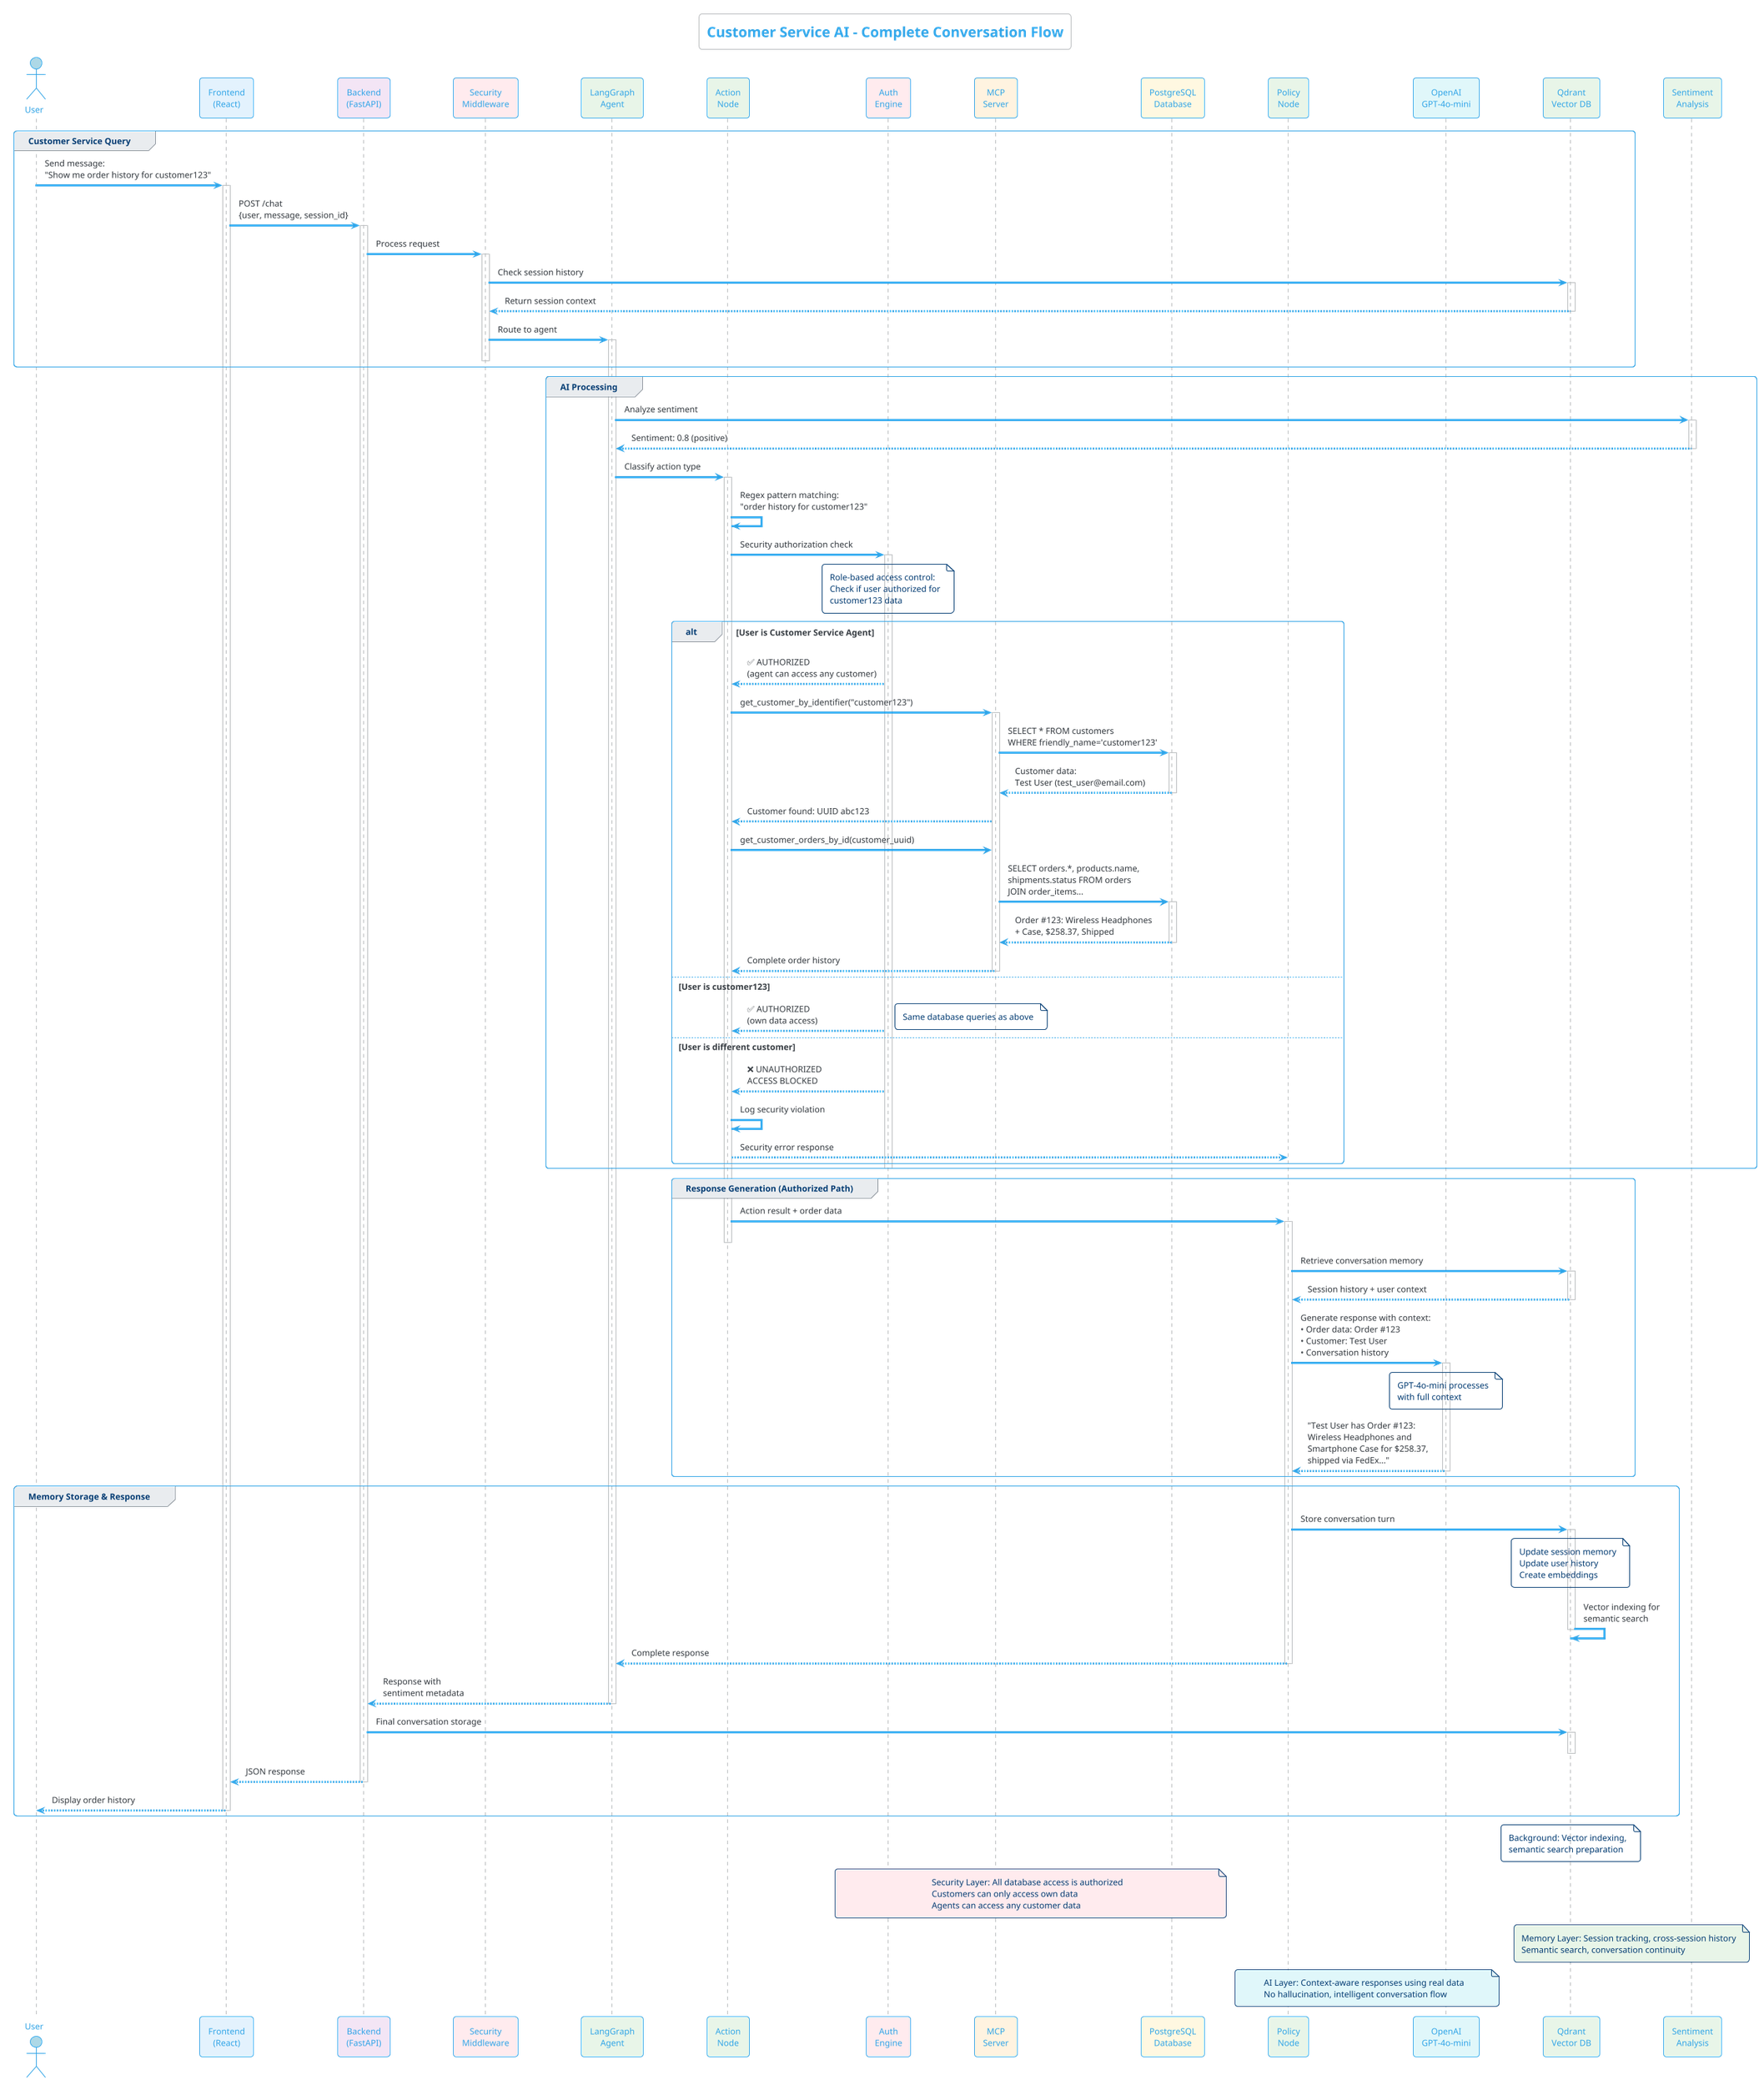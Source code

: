 @startuml Customer Service Conversation Flow

!theme cerulean-outline
title Customer Service AI - Complete Conversation Flow

' Participants
actor "User" as user #lightblue
participant "Frontend\n(React)" as frontend #e3f2fd
participant "Backend\n(FastAPI)" as backend #f3e5f5
participant "Security\nMiddleware" as security #ffebee
participant "LangGraph\nAgent" as langgraph #e8f5e8
participant "Action\nNode" as action #e8f5e8
participant "Auth\nEngine" as auth #ffebee
participant "MCP\nServer" as mcp #fff3e0
participant "PostgreSQL\nDatabase" as postgres #fff8e1
participant "Policy\nNode" as policy #e8f5e8
participant "OpenAI\nGPT-4o-mini" as openai #e0f7fa
participant "Qdrant\nVector DB" as qdrant #e8f5e8
participant "Sentiment\nAnalysis" as sentiment #e8f5e8

' Message sequence
group Customer Service Query
    user -> frontend : Send message:\n"Show me order history for customer123"
    activate frontend
    
    frontend -> backend : POST /chat\n{user, message, session_id}
    activate backend
    
    backend -> security : Process request
    activate security
    
    security -> qdrant : Check session history
    activate qdrant
    qdrant --> security : Return session context
    deactivate qdrant
    
    security -> langgraph : Route to agent
    activate langgraph
    deactivate security
end

group AI Processing
    langgraph -> sentiment : Analyze sentiment
    activate sentiment
    sentiment --> langgraph : Sentiment: 0.8 (positive)
    deactivate sentiment
    
    langgraph -> action : Classify action type
    activate action
    
    action -> action : Regex pattern matching:\n"order history for customer123"
    
    action -> auth : Security authorization check
    activate auth
    
    note over auth : Role-based access control:\nCheck if user authorized for\ncustomer123 data
    
    alt User is Customer Service Agent
        auth --> action : ✅ AUTHORIZED\n(agent can access any customer)
        
        action -> mcp : get_customer_by_identifier("customer123")
        activate mcp
        
        mcp -> postgres : SELECT * FROM customers\nWHERE friendly_name='customer123'
        activate postgres
        postgres --> mcp : Customer data:\nTest User (test_user@email.com)
        deactivate postgres
        
        mcp --> action : Customer found: UUID abc123
        
        action -> mcp : get_customer_orders_by_id(customer_uuid)
        
        mcp -> postgres : SELECT orders.*, products.name,\nshipments.status FROM orders\nJOIN order_items...
        activate postgres
        postgres --> mcp : Order #123: Wireless Headphones\n+ Case, $258.37, Shipped
        deactivate postgres
        
        mcp --> action : Complete order history
        deactivate mcp
        
    else User is customer123
        auth --> action : ✅ AUTHORIZED\n(own data access)
        note right : Same database queries as above
        
    else User is different customer
        auth --> action : ❌ UNAUTHORIZED\nACCESS BLOCKED
        action -> action : Log security violation
        action --> policy : Security error response
    end
    
    deactivate auth
end

group Response Generation (Authorized Path)
    action -> policy : Action result + order data
    activate policy
    deactivate action
    
    policy -> qdrant : Retrieve conversation memory
    activate qdrant
    qdrant --> policy : Session history + user context
    deactivate qdrant
    
    policy -> openai : Generate response with context:\n• Order data: Order #123\n• Customer: Test User\n• Conversation history
    activate openai
    
    note over openai : GPT-4o-mini processes\nwith full context
    
    openai --> policy : "Test User has Order #123:\nWireless Headphones and\nSmartphone Case for $258.37,\nshipped via FedEx..."
    deactivate openai
end

group Memory Storage & Response
    policy -> qdrant : Store conversation turn
    activate qdrant
    
    note over qdrant : Update session memory\nUpdate user history\nCreate embeddings
    
    qdrant -> qdrant : Vector indexing for\nsemantic search
    deactivate qdrant
    
    policy --> langgraph : Complete response
    deactivate policy
    
    langgraph --> backend : Response with\nsentiment metadata
    deactivate langgraph
    
    backend -> qdrant : Final conversation storage
    activate qdrant
    deactivate qdrant
    
    backend --> frontend : JSON response
    deactivate backend
    
    frontend --> user : Display order history
    deactivate frontend
end

' Background processing note
note over qdrant : Background: Vector indexing,\nsemantic search preparation

' Security layer highlight
note over auth, postgres #ffebee : Security Layer: All database access is authorized\nCustomers can only access own data\nAgents can access any customer data

' Memory layer highlight
note over qdrant, sentiment #e8f5e8 : Memory Layer: Session tracking, cross-session history\nSemantic search, conversation continuity

' AI layer highlight
note over openai, policy #e0f7fa : AI Layer: Context-aware responses using real data\nNo hallucination, intelligent conversation flow

@enduml 
